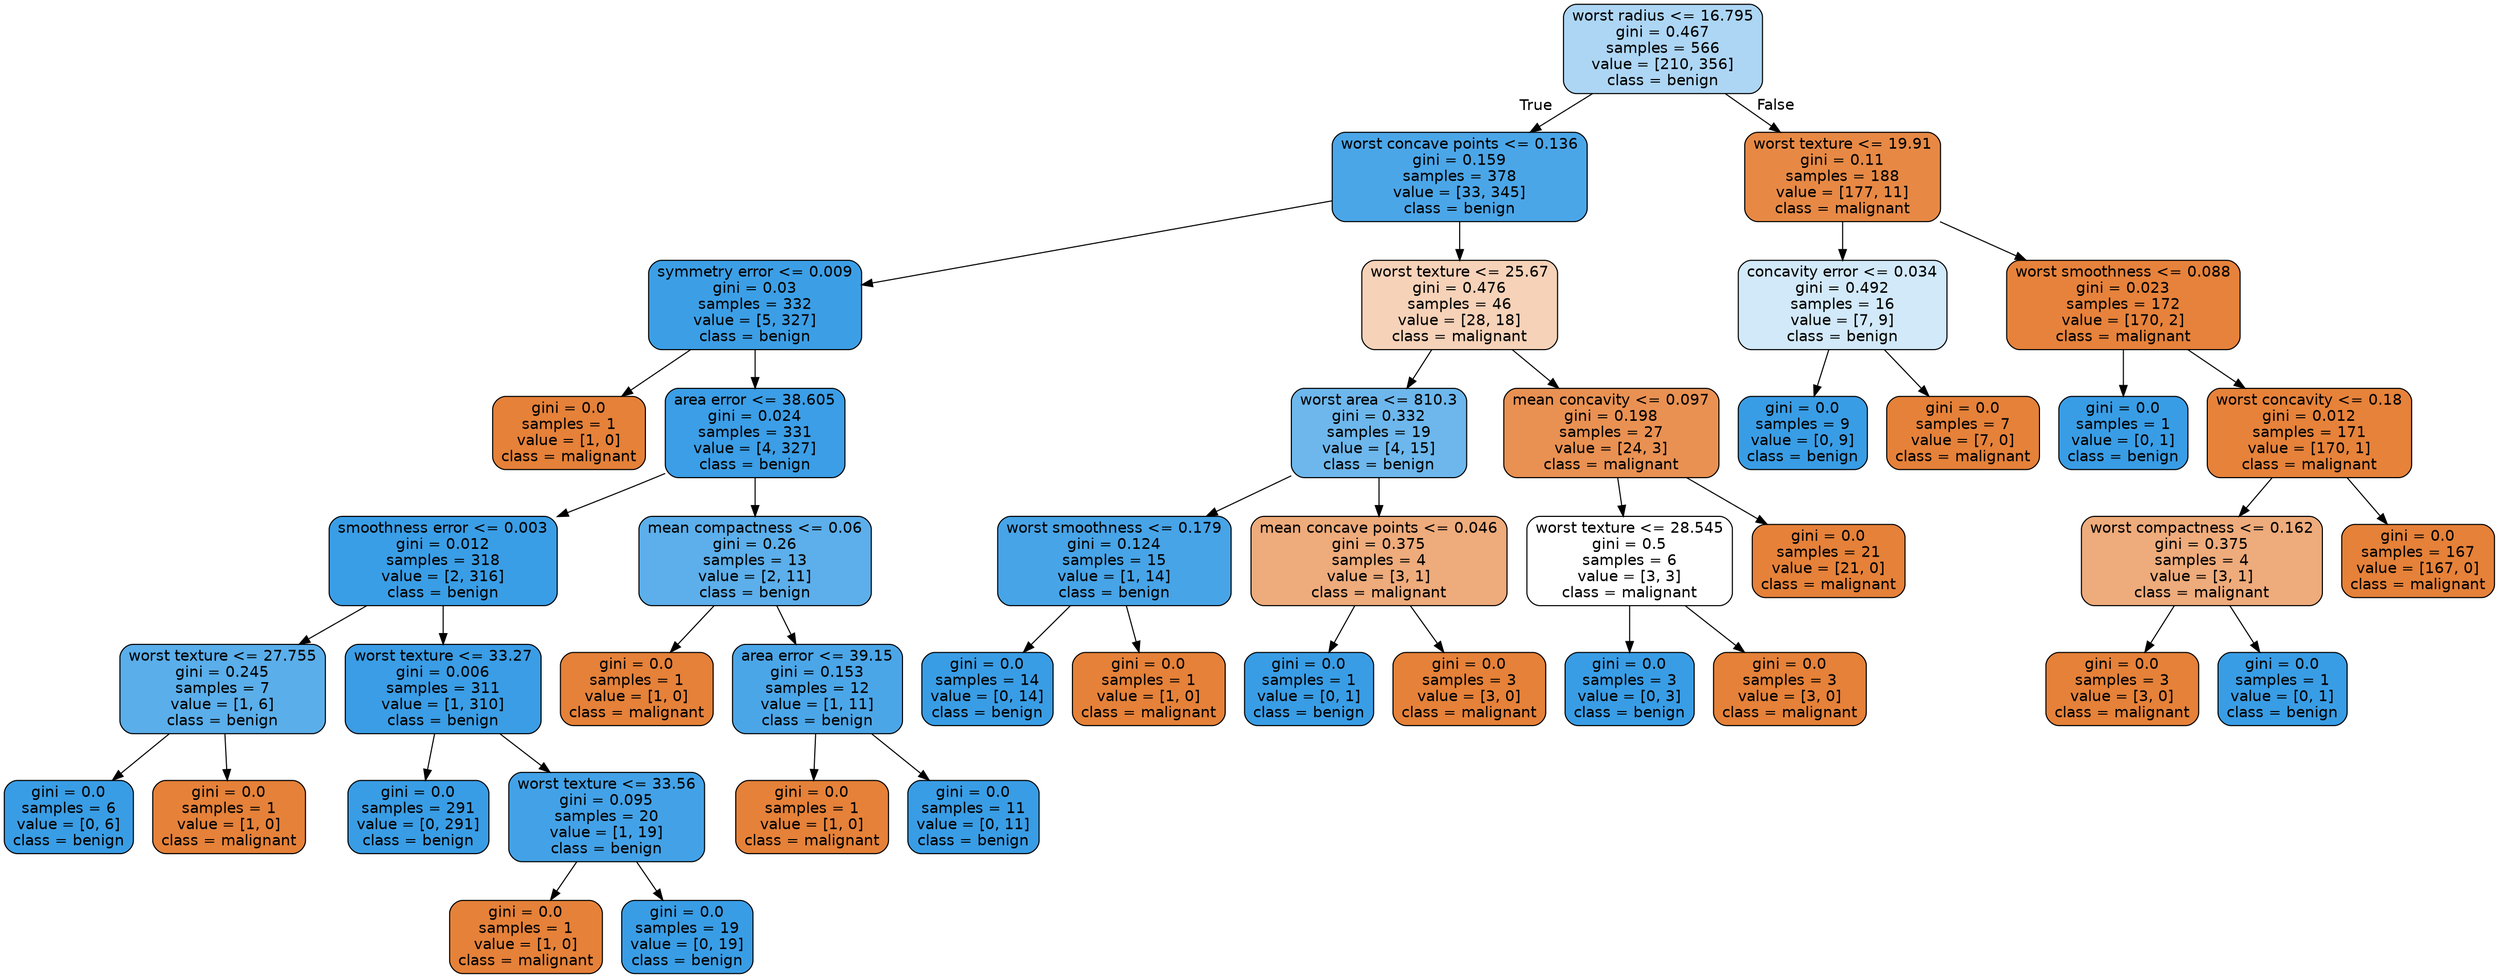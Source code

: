 digraph Tree {
node [shape=box, style="filled, rounded", color="black", fontname=helvetica] ;
edge [fontname=helvetica] ;
0 [label="worst radius <= 16.795\ngini = 0.467\nsamples = 566\nvalue = [210, 356]\nclass = benign", fillcolor="#399de569"] ;
1 [label="worst concave points <= 0.136\ngini = 0.159\nsamples = 378\nvalue = [33, 345]\nclass = benign", fillcolor="#399de5e7"] ;
0 -> 1 [labeldistance=2.5, labelangle=45, headlabel="True"] ;
2 [label="symmetry error <= 0.009\ngini = 0.03\nsamples = 332\nvalue = [5, 327]\nclass = benign", fillcolor="#399de5fb"] ;
1 -> 2 ;
3 [label="gini = 0.0\nsamples = 1\nvalue = [1, 0]\nclass = malignant", fillcolor="#e58139ff"] ;
2 -> 3 ;
4 [label="area error <= 38.605\ngini = 0.024\nsamples = 331\nvalue = [4, 327]\nclass = benign", fillcolor="#399de5fc"] ;
2 -> 4 ;
5 [label="smoothness error <= 0.003\ngini = 0.012\nsamples = 318\nvalue = [2, 316]\nclass = benign", fillcolor="#399de5fd"] ;
4 -> 5 ;
6 [label="worst texture <= 27.755\ngini = 0.245\nsamples = 7\nvalue = [1, 6]\nclass = benign", fillcolor="#399de5d4"] ;
5 -> 6 ;
7 [label="gini = 0.0\nsamples = 6\nvalue = [0, 6]\nclass = benign", fillcolor="#399de5ff"] ;
6 -> 7 ;
8 [label="gini = 0.0\nsamples = 1\nvalue = [1, 0]\nclass = malignant", fillcolor="#e58139ff"] ;
6 -> 8 ;
9 [label="worst texture <= 33.27\ngini = 0.006\nsamples = 311\nvalue = [1, 310]\nclass = benign", fillcolor="#399de5fe"] ;
5 -> 9 ;
10 [label="gini = 0.0\nsamples = 291\nvalue = [0, 291]\nclass = benign", fillcolor="#399de5ff"] ;
9 -> 10 ;
11 [label="worst texture <= 33.56\ngini = 0.095\nsamples = 20\nvalue = [1, 19]\nclass = benign", fillcolor="#399de5f2"] ;
9 -> 11 ;
12 [label="gini = 0.0\nsamples = 1\nvalue = [1, 0]\nclass = malignant", fillcolor="#e58139ff"] ;
11 -> 12 ;
13 [label="gini = 0.0\nsamples = 19\nvalue = [0, 19]\nclass = benign", fillcolor="#399de5ff"] ;
11 -> 13 ;
14 [label="mean compactness <= 0.06\ngini = 0.26\nsamples = 13\nvalue = [2, 11]\nclass = benign", fillcolor="#399de5d1"] ;
4 -> 14 ;
15 [label="gini = 0.0\nsamples = 1\nvalue = [1, 0]\nclass = malignant", fillcolor="#e58139ff"] ;
14 -> 15 ;
16 [label="area error <= 39.15\ngini = 0.153\nsamples = 12\nvalue = [1, 11]\nclass = benign", fillcolor="#399de5e8"] ;
14 -> 16 ;
17 [label="gini = 0.0\nsamples = 1\nvalue = [1, 0]\nclass = malignant", fillcolor="#e58139ff"] ;
16 -> 17 ;
18 [label="gini = 0.0\nsamples = 11\nvalue = [0, 11]\nclass = benign", fillcolor="#399de5ff"] ;
16 -> 18 ;
19 [label="worst texture <= 25.67\ngini = 0.476\nsamples = 46\nvalue = [28, 18]\nclass = malignant", fillcolor="#e581395b"] ;
1 -> 19 ;
20 [label="worst area <= 810.3\ngini = 0.332\nsamples = 19\nvalue = [4, 15]\nclass = benign", fillcolor="#399de5bb"] ;
19 -> 20 ;
21 [label="worst smoothness <= 0.179\ngini = 0.124\nsamples = 15\nvalue = [1, 14]\nclass = benign", fillcolor="#399de5ed"] ;
20 -> 21 ;
22 [label="gini = 0.0\nsamples = 14\nvalue = [0, 14]\nclass = benign", fillcolor="#399de5ff"] ;
21 -> 22 ;
23 [label="gini = 0.0\nsamples = 1\nvalue = [1, 0]\nclass = malignant", fillcolor="#e58139ff"] ;
21 -> 23 ;
24 [label="mean concave points <= 0.046\ngini = 0.375\nsamples = 4\nvalue = [3, 1]\nclass = malignant", fillcolor="#e58139aa"] ;
20 -> 24 ;
25 [label="gini = 0.0\nsamples = 1\nvalue = [0, 1]\nclass = benign", fillcolor="#399de5ff"] ;
24 -> 25 ;
26 [label="gini = 0.0\nsamples = 3\nvalue = [3, 0]\nclass = malignant", fillcolor="#e58139ff"] ;
24 -> 26 ;
27 [label="mean concavity <= 0.097\ngini = 0.198\nsamples = 27\nvalue = [24, 3]\nclass = malignant", fillcolor="#e58139df"] ;
19 -> 27 ;
28 [label="worst texture <= 28.545\ngini = 0.5\nsamples = 6\nvalue = [3, 3]\nclass = malignant", fillcolor="#e5813900"] ;
27 -> 28 ;
29 [label="gini = 0.0\nsamples = 3\nvalue = [0, 3]\nclass = benign", fillcolor="#399de5ff"] ;
28 -> 29 ;
30 [label="gini = 0.0\nsamples = 3\nvalue = [3, 0]\nclass = malignant", fillcolor="#e58139ff"] ;
28 -> 30 ;
31 [label="gini = 0.0\nsamples = 21\nvalue = [21, 0]\nclass = malignant", fillcolor="#e58139ff"] ;
27 -> 31 ;
32 [label="worst texture <= 19.91\ngini = 0.11\nsamples = 188\nvalue = [177, 11]\nclass = malignant", fillcolor="#e58139ef"] ;
0 -> 32 [labeldistance=2.5, labelangle=-45, headlabel="False"] ;
33 [label="concavity error <= 0.034\ngini = 0.492\nsamples = 16\nvalue = [7, 9]\nclass = benign", fillcolor="#399de539"] ;
32 -> 33 ;
34 [label="gini = 0.0\nsamples = 9\nvalue = [0, 9]\nclass = benign", fillcolor="#399de5ff"] ;
33 -> 34 ;
35 [label="gini = 0.0\nsamples = 7\nvalue = [7, 0]\nclass = malignant", fillcolor="#e58139ff"] ;
33 -> 35 ;
36 [label="worst smoothness <= 0.088\ngini = 0.023\nsamples = 172\nvalue = [170, 2]\nclass = malignant", fillcolor="#e58139fc"] ;
32 -> 36 ;
37 [label="gini = 0.0\nsamples = 1\nvalue = [0, 1]\nclass = benign", fillcolor="#399de5ff"] ;
36 -> 37 ;
38 [label="worst concavity <= 0.18\ngini = 0.012\nsamples = 171\nvalue = [170, 1]\nclass = malignant", fillcolor="#e58139fd"] ;
36 -> 38 ;
39 [label="worst compactness <= 0.162\ngini = 0.375\nsamples = 4\nvalue = [3, 1]\nclass = malignant", fillcolor="#e58139aa"] ;
38 -> 39 ;
40 [label="gini = 0.0\nsamples = 3\nvalue = [3, 0]\nclass = malignant", fillcolor="#e58139ff"] ;
39 -> 40 ;
41 [label="gini = 0.0\nsamples = 1\nvalue = [0, 1]\nclass = benign", fillcolor="#399de5ff"] ;
39 -> 41 ;
42 [label="gini = 0.0\nsamples = 167\nvalue = [167, 0]\nclass = malignant", fillcolor="#e58139ff"] ;
38 -> 42 ;
}